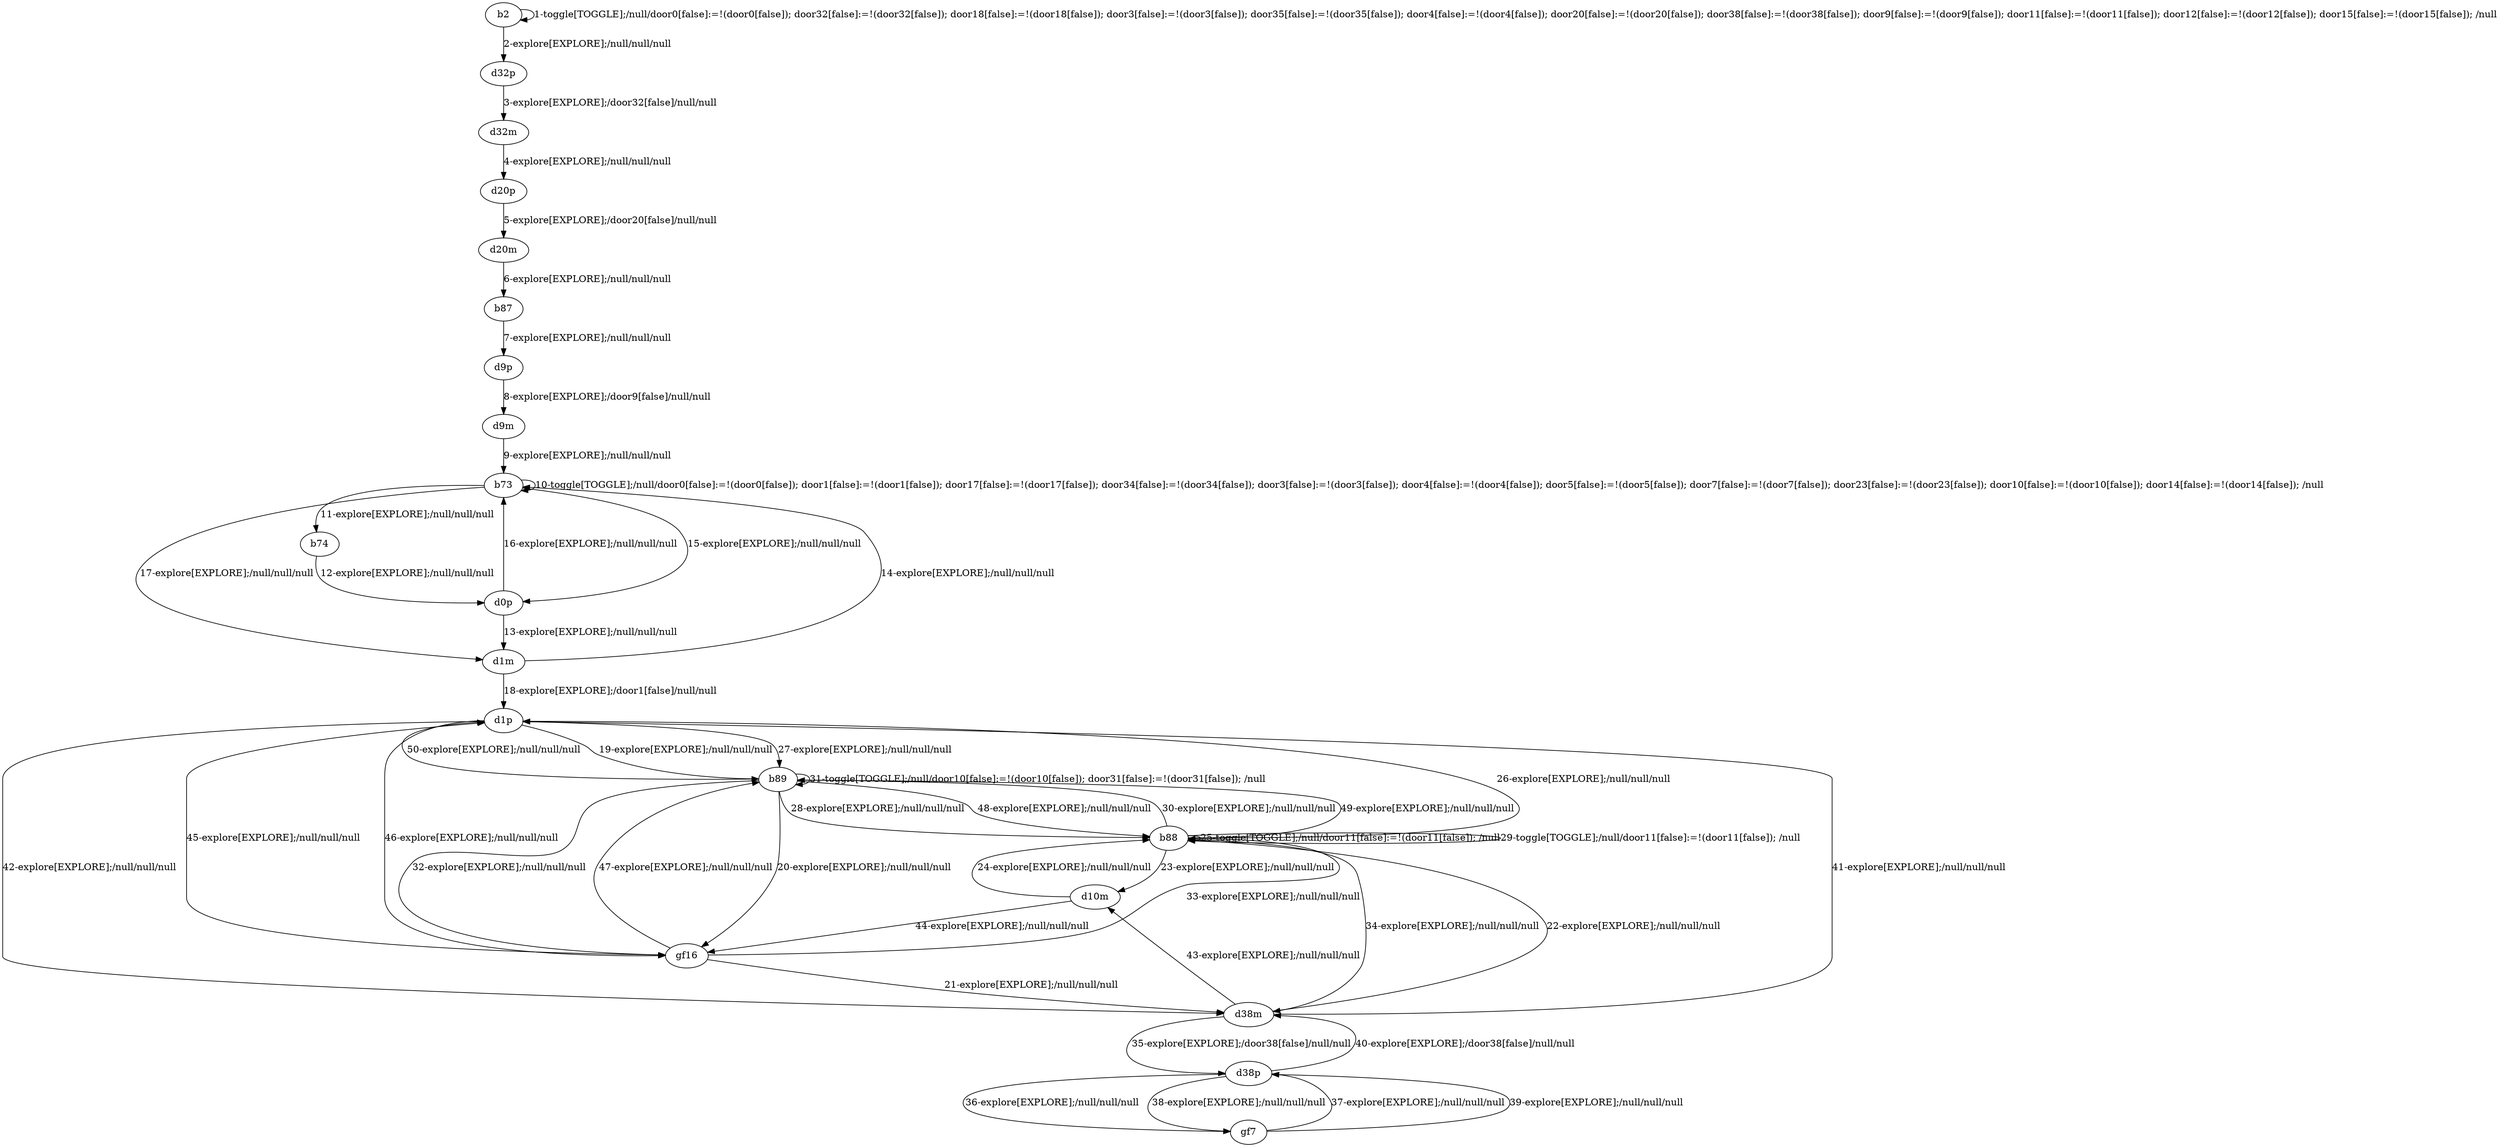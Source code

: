 # Total number of goals covered by this test: 6
# b89 --> b88
# d38m --> d10m
# d38p --> gf7
# gf7 --> d38p
# d1p --> b89
# d38p --> d38m

digraph g {
"b2" -> "b2" [label = "1-toggle[TOGGLE];/null/door0[false]:=!(door0[false]); door32[false]:=!(door32[false]); door18[false]:=!(door18[false]); door3[false]:=!(door3[false]); door35[false]:=!(door35[false]); door4[false]:=!(door4[false]); door20[false]:=!(door20[false]); door38[false]:=!(door38[false]); door9[false]:=!(door9[false]); door11[false]:=!(door11[false]); door12[false]:=!(door12[false]); door15[false]:=!(door15[false]); /null"];
"b2" -> "d32p" [label = "2-explore[EXPLORE];/null/null/null"];
"d32p" -> "d32m" [label = "3-explore[EXPLORE];/door32[false]/null/null"];
"d32m" -> "d20p" [label = "4-explore[EXPLORE];/null/null/null"];
"d20p" -> "d20m" [label = "5-explore[EXPLORE];/door20[false]/null/null"];
"d20m" -> "b87" [label = "6-explore[EXPLORE];/null/null/null"];
"b87" -> "d9p" [label = "7-explore[EXPLORE];/null/null/null"];
"d9p" -> "d9m" [label = "8-explore[EXPLORE];/door9[false]/null/null"];
"d9m" -> "b73" [label = "9-explore[EXPLORE];/null/null/null"];
"b73" -> "b73" [label = "10-toggle[TOGGLE];/null/door0[false]:=!(door0[false]); door1[false]:=!(door1[false]); door17[false]:=!(door17[false]); door34[false]:=!(door34[false]); door3[false]:=!(door3[false]); door4[false]:=!(door4[false]); door5[false]:=!(door5[false]); door7[false]:=!(door7[false]); door23[false]:=!(door23[false]); door10[false]:=!(door10[false]); door14[false]:=!(door14[false]); /null"];
"b73" -> "b74" [label = "11-explore[EXPLORE];/null/null/null"];
"b74" -> "d0p" [label = "12-explore[EXPLORE];/null/null/null"];
"d0p" -> "d1m" [label = "13-explore[EXPLORE];/null/null/null"];
"d1m" -> "b73" [label = "14-explore[EXPLORE];/null/null/null"];
"b73" -> "d0p" [label = "15-explore[EXPLORE];/null/null/null"];
"d0p" -> "b73" [label = "16-explore[EXPLORE];/null/null/null"];
"b73" -> "d1m" [label = "17-explore[EXPLORE];/null/null/null"];
"d1m" -> "d1p" [label = "18-explore[EXPLORE];/door1[false]/null/null"];
"d1p" -> "b89" [label = "19-explore[EXPLORE];/null/null/null"];
"b89" -> "gf16" [label = "20-explore[EXPLORE];/null/null/null"];
"gf16" -> "d38m" [label = "21-explore[EXPLORE];/null/null/null"];
"d38m" -> "b88" [label = "22-explore[EXPLORE];/null/null/null"];
"b88" -> "d10m" [label = "23-explore[EXPLORE];/null/null/null"];
"d10m" -> "b88" [label = "24-explore[EXPLORE];/null/null/null"];
"b88" -> "b88" [label = "25-toggle[TOGGLE];/null/door11[false]:=!(door11[false]); /null"];
"b88" -> "d1p" [label = "26-explore[EXPLORE];/null/null/null"];
"d1p" -> "b89" [label = "27-explore[EXPLORE];/null/null/null"];
"b89" -> "b88" [label = "28-explore[EXPLORE];/null/null/null"];
"b88" -> "b88" [label = "29-toggle[TOGGLE];/null/door11[false]:=!(door11[false]); /null"];
"b88" -> "b89" [label = "30-explore[EXPLORE];/null/null/null"];
"b89" -> "b89" [label = "31-toggle[TOGGLE];/null/door10[false]:=!(door10[false]); door31[false]:=!(door31[false]); /null"];
"b89" -> "gf16" [label = "32-explore[EXPLORE];/null/null/null"];
"gf16" -> "b88" [label = "33-explore[EXPLORE];/null/null/null"];
"b88" -> "d38m" [label = "34-explore[EXPLORE];/null/null/null"];
"d38m" -> "d38p" [label = "35-explore[EXPLORE];/door38[false]/null/null"];
"d38p" -> "gf7" [label = "36-explore[EXPLORE];/null/null/null"];
"gf7" -> "d38p" [label = "37-explore[EXPLORE];/null/null/null"];
"d38p" -> "gf7" [label = "38-explore[EXPLORE];/null/null/null"];
"gf7" -> "d38p" [label = "39-explore[EXPLORE];/null/null/null"];
"d38p" -> "d38m" [label = "40-explore[EXPLORE];/door38[false]/null/null"];
"d38m" -> "d1p" [label = "41-explore[EXPLORE];/null/null/null"];
"d1p" -> "d38m" [label = "42-explore[EXPLORE];/null/null/null"];
"d38m" -> "d10m" [label = "43-explore[EXPLORE];/null/null/null"];
"d10m" -> "gf16" [label = "44-explore[EXPLORE];/null/null/null"];
"gf16" -> "d1p" [label = "45-explore[EXPLORE];/null/null/null"];
"d1p" -> "gf16" [label = "46-explore[EXPLORE];/null/null/null"];
"gf16" -> "b89" [label = "47-explore[EXPLORE];/null/null/null"];
"b89" -> "b88" [label = "48-explore[EXPLORE];/null/null/null"];
"b88" -> "b89" [label = "49-explore[EXPLORE];/null/null/null"];
"b89" -> "d1p" [label = "50-explore[EXPLORE];/null/null/null"];
}